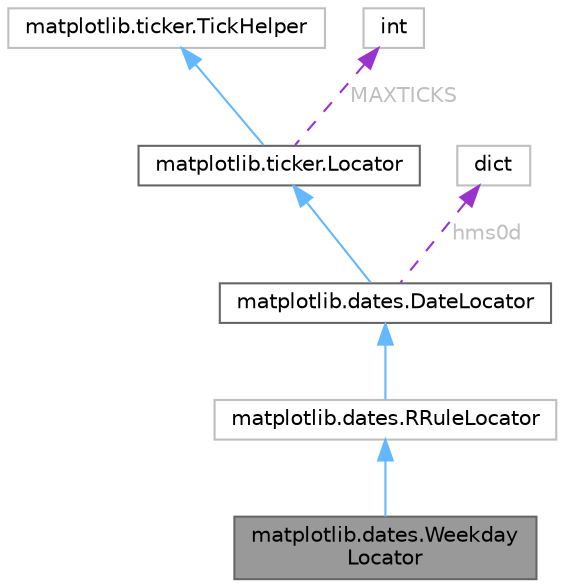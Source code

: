 digraph "matplotlib.dates.WeekdayLocator"
{
 // LATEX_PDF_SIZE
  bgcolor="transparent";
  edge [fontname=Helvetica,fontsize=10,labelfontname=Helvetica,labelfontsize=10];
  node [fontname=Helvetica,fontsize=10,shape=box,height=0.2,width=0.4];
  Node1 [id="Node000001",label="matplotlib.dates.Weekday\lLocator",height=0.2,width=0.4,color="gray40", fillcolor="grey60", style="filled", fontcolor="black",tooltip=" "];
  Node2 -> Node1 [id="edge7_Node000001_Node000002",dir="back",color="steelblue1",style="solid",tooltip=" "];
  Node2 [id="Node000002",label="matplotlib.dates.RRuleLocator",height=0.2,width=0.4,color="grey75", fillcolor="white", style="filled",URL="$d0/db8/classmatplotlib_1_1dates_1_1RRuleLocator.html",tooltip=" "];
  Node3 -> Node2 [id="edge8_Node000002_Node000003",dir="back",color="steelblue1",style="solid",tooltip=" "];
  Node3 [id="Node000003",label="matplotlib.dates.DateLocator",height=0.2,width=0.4,color="gray40", fillcolor="white", style="filled",URL="$d1/d6c/classmatplotlib_1_1dates_1_1DateLocator.html",tooltip=" "];
  Node4 -> Node3 [id="edge9_Node000003_Node000004",dir="back",color="steelblue1",style="solid",tooltip=" "];
  Node4 [id="Node000004",label="matplotlib.ticker.Locator",height=0.2,width=0.4,color="gray40", fillcolor="white", style="filled",URL="$d6/dba/classmatplotlib_1_1ticker_1_1Locator.html",tooltip=" "];
  Node5 -> Node4 [id="edge10_Node000004_Node000005",dir="back",color="steelblue1",style="solid",tooltip=" "];
  Node5 [id="Node000005",label="matplotlib.ticker.TickHelper",height=0.2,width=0.4,color="grey75", fillcolor="white", style="filled",URL="$d3/d57/classmatplotlib_1_1ticker_1_1TickHelper.html",tooltip=" "];
  Node6 -> Node4 [id="edge11_Node000004_Node000006",dir="back",color="darkorchid3",style="dashed",tooltip=" ",label=" MAXTICKS",fontcolor="grey" ];
  Node6 [id="Node000006",label="int",height=0.2,width=0.4,color="grey75", fillcolor="white", style="filled",tooltip=" "];
  Node7 -> Node3 [id="edge12_Node000003_Node000007",dir="back",color="darkorchid3",style="dashed",tooltip=" ",label=" hms0d",fontcolor="grey" ];
  Node7 [id="Node000007",label="dict",height=0.2,width=0.4,color="grey75", fillcolor="white", style="filled",tooltip=" "];
}
